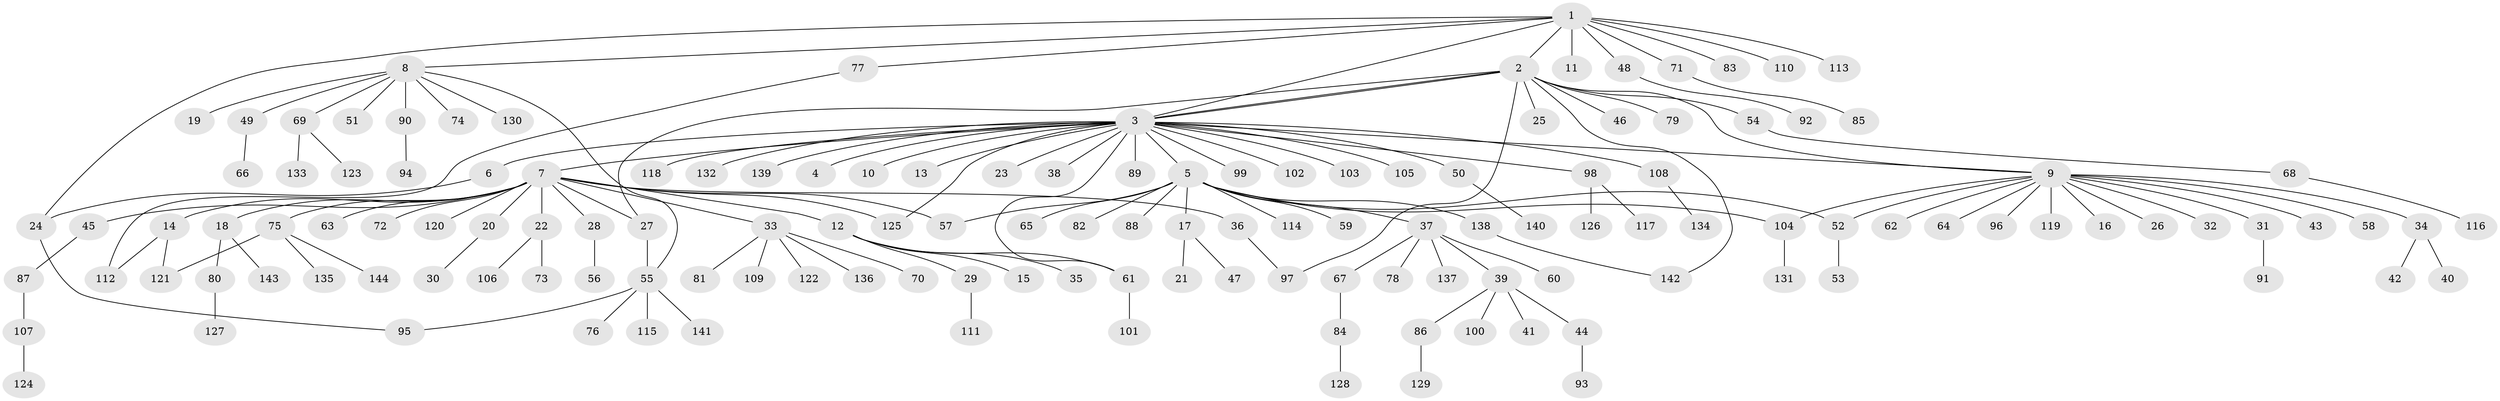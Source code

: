 // Generated by graph-tools (version 1.1) at 2025/26/03/09/25 03:26:04]
// undirected, 144 vertices, 159 edges
graph export_dot {
graph [start="1"]
  node [color=gray90,style=filled];
  1;
  2;
  3;
  4;
  5;
  6;
  7;
  8;
  9;
  10;
  11;
  12;
  13;
  14;
  15;
  16;
  17;
  18;
  19;
  20;
  21;
  22;
  23;
  24;
  25;
  26;
  27;
  28;
  29;
  30;
  31;
  32;
  33;
  34;
  35;
  36;
  37;
  38;
  39;
  40;
  41;
  42;
  43;
  44;
  45;
  46;
  47;
  48;
  49;
  50;
  51;
  52;
  53;
  54;
  55;
  56;
  57;
  58;
  59;
  60;
  61;
  62;
  63;
  64;
  65;
  66;
  67;
  68;
  69;
  70;
  71;
  72;
  73;
  74;
  75;
  76;
  77;
  78;
  79;
  80;
  81;
  82;
  83;
  84;
  85;
  86;
  87;
  88;
  89;
  90;
  91;
  92;
  93;
  94;
  95;
  96;
  97;
  98;
  99;
  100;
  101;
  102;
  103;
  104;
  105;
  106;
  107;
  108;
  109;
  110;
  111;
  112;
  113;
  114;
  115;
  116;
  117;
  118;
  119;
  120;
  121;
  122;
  123;
  124;
  125;
  126;
  127;
  128;
  129;
  130;
  131;
  132;
  133;
  134;
  135;
  136;
  137;
  138;
  139;
  140;
  141;
  142;
  143;
  144;
  1 -- 2;
  1 -- 3;
  1 -- 8;
  1 -- 11;
  1 -- 24;
  1 -- 48;
  1 -- 71;
  1 -- 77;
  1 -- 83;
  1 -- 110;
  1 -- 113;
  2 -- 3;
  2 -- 3;
  2 -- 9;
  2 -- 25;
  2 -- 27;
  2 -- 46;
  2 -- 54;
  2 -- 79;
  2 -- 97;
  2 -- 142;
  3 -- 4;
  3 -- 5;
  3 -- 6;
  3 -- 7;
  3 -- 9;
  3 -- 10;
  3 -- 13;
  3 -- 23;
  3 -- 38;
  3 -- 50;
  3 -- 61;
  3 -- 89;
  3 -- 98;
  3 -- 99;
  3 -- 102;
  3 -- 103;
  3 -- 105;
  3 -- 108;
  3 -- 118;
  3 -- 125;
  3 -- 132;
  3 -- 139;
  5 -- 17;
  5 -- 37;
  5 -- 52;
  5 -- 57;
  5 -- 59;
  5 -- 65;
  5 -- 82;
  5 -- 88;
  5 -- 104;
  5 -- 114;
  5 -- 138;
  6 -- 24;
  7 -- 12;
  7 -- 14;
  7 -- 18;
  7 -- 20;
  7 -- 22;
  7 -- 27;
  7 -- 28;
  7 -- 33;
  7 -- 36;
  7 -- 45;
  7 -- 57;
  7 -- 63;
  7 -- 72;
  7 -- 75;
  7 -- 120;
  7 -- 125;
  8 -- 19;
  8 -- 49;
  8 -- 51;
  8 -- 55;
  8 -- 69;
  8 -- 74;
  8 -- 90;
  8 -- 130;
  9 -- 16;
  9 -- 26;
  9 -- 31;
  9 -- 32;
  9 -- 34;
  9 -- 43;
  9 -- 52;
  9 -- 58;
  9 -- 62;
  9 -- 64;
  9 -- 96;
  9 -- 104;
  9 -- 119;
  12 -- 15;
  12 -- 29;
  12 -- 35;
  12 -- 61;
  14 -- 112;
  14 -- 121;
  17 -- 21;
  17 -- 47;
  18 -- 80;
  18 -- 143;
  20 -- 30;
  22 -- 73;
  22 -- 106;
  24 -- 95;
  27 -- 55;
  28 -- 56;
  29 -- 111;
  31 -- 91;
  33 -- 70;
  33 -- 81;
  33 -- 109;
  33 -- 122;
  33 -- 136;
  34 -- 40;
  34 -- 42;
  36 -- 97;
  37 -- 39;
  37 -- 60;
  37 -- 67;
  37 -- 78;
  37 -- 137;
  39 -- 41;
  39 -- 44;
  39 -- 86;
  39 -- 100;
  44 -- 93;
  45 -- 87;
  48 -- 92;
  49 -- 66;
  50 -- 140;
  52 -- 53;
  54 -- 68;
  55 -- 76;
  55 -- 95;
  55 -- 115;
  55 -- 141;
  61 -- 101;
  67 -- 84;
  68 -- 116;
  69 -- 123;
  69 -- 133;
  71 -- 85;
  75 -- 121;
  75 -- 135;
  75 -- 144;
  77 -- 112;
  80 -- 127;
  84 -- 128;
  86 -- 129;
  87 -- 107;
  90 -- 94;
  98 -- 117;
  98 -- 126;
  104 -- 131;
  107 -- 124;
  108 -- 134;
  138 -- 142;
}
